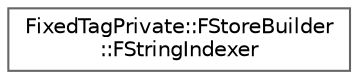 digraph "Graphical Class Hierarchy"
{
 // INTERACTIVE_SVG=YES
 // LATEX_PDF_SIZE
  bgcolor="transparent";
  edge [fontname=Helvetica,fontsize=10,labelfontname=Helvetica,labelfontsize=10];
  node [fontname=Helvetica,fontsize=10,shape=box,height=0.2,width=0.4];
  rankdir="LR";
  Node0 [id="Node000000",label="FixedTagPrivate::FStoreBuilder\l::FStringIndexer",height=0.2,width=0.4,color="grey40", fillcolor="white", style="filled",URL="$d5/dfa/structFixedTagPrivate_1_1FStoreBuilder_1_1FStringIndexer.html",tooltip=" "];
}
